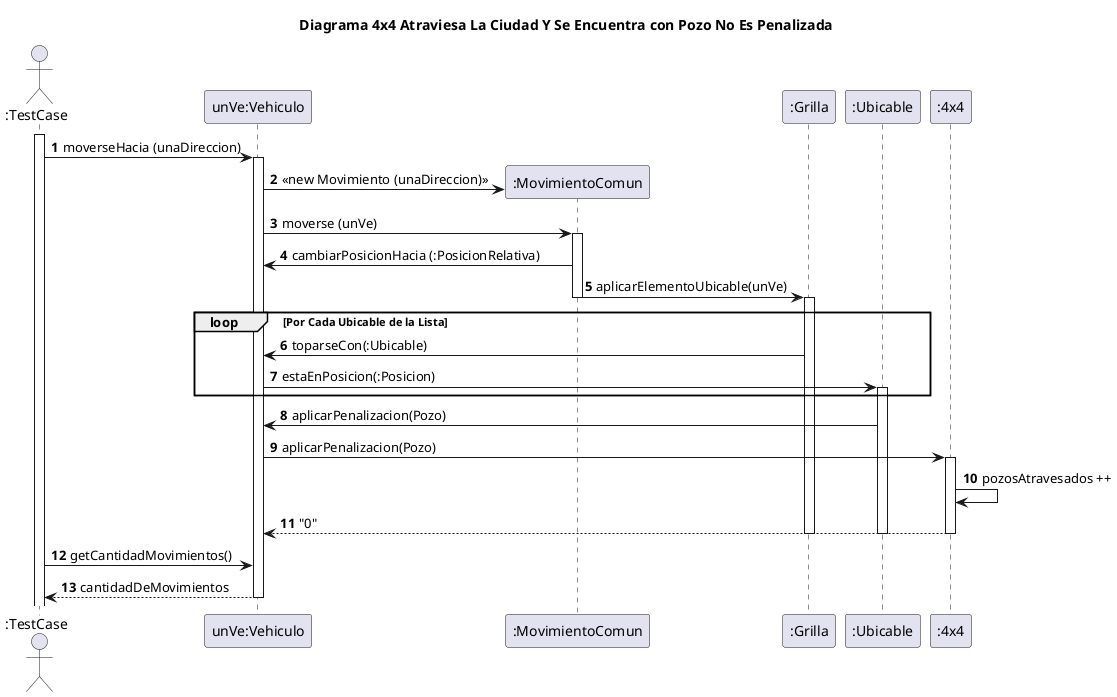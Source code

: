 @startuml
'https://plantuml.com/sequence-diagram
title Diagrama 4x4 Atraviesa La Ciudad Y Se Encuentra con Pozo No Es Penalizada
autonumber
actor ":TestCase"

Activate ":TestCase"
   ":TestCase" -> "unVe:Vehiculo": moverseHacia (unaDireccion)
    Activate "unVe:Vehiculo"
    create ":MovimientoComun"
    "unVe:Vehiculo" -> ":MovimientoComun": <<new Movimiento (unaDireccion) >>
    "unVe:Vehiculo" -> ":MovimientoComun": moverse (unVe)
    Activate ":MovimientoComun"
    ":MovimientoComun" -> "unVe:Vehiculo": cambiarPosicionHacia (:PosicionRelativa)
    ":MovimientoComun" -> ":Grilla": aplicarElementoUbicable(unVe)
    Deactivate ":MovimientoComun"
    Activate ":Grilla"
    loop Por Cada Ubicable de la Lista
    ":Grilla" -> "unVe:Vehiculo": toparseCon(:Ubicable)
    "unVe:Vehiculo" -> ":Ubicable": estaEnPosicion(:Posicion)
    Activate ":Ubicable"
    end


    "unVe:Vehiculo" <- ":Ubicable": aplicarPenalizacion(Pozo)
    "unVe:Vehiculo" -> ":4x4": aplicarPenalizacion(Pozo)
    Activate ":4x4"
    ":4x4" -> ":4x4": pozosAtravesados ++
    return "0"
    Deactivate ":Ubicable"
    Deactivate ":Grilla"
    ":TestCase" -> "unVe:Vehiculo": getCantidadMovimientos()
    return cantidadDeMovimientos

@enduml